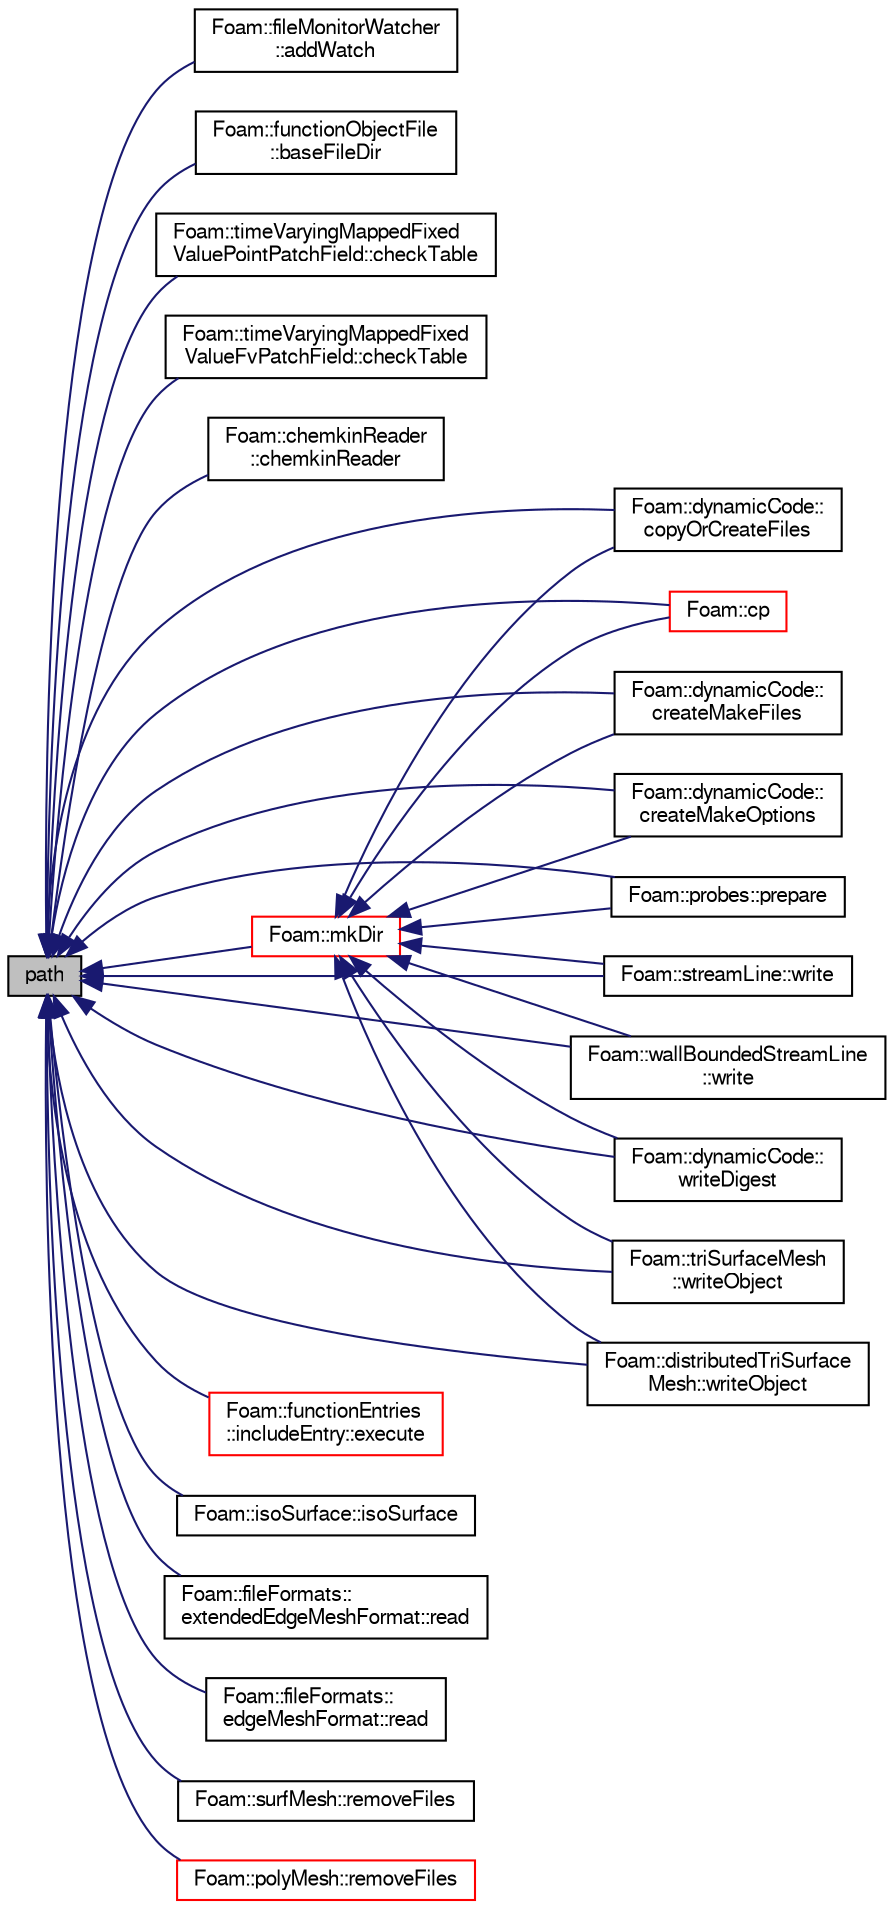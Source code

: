 digraph "path"
{
  bgcolor="transparent";
  edge [fontname="FreeSans",fontsize="10",labelfontname="FreeSans",labelfontsize="10"];
  node [fontname="FreeSans",fontsize="10",shape=record];
  rankdir="LR";
  Node1 [label="path",height=0.2,width=0.4,color="black", fillcolor="grey75", style="filled" fontcolor="black"];
  Node1 -> Node2 [dir="back",color="midnightblue",fontsize="10",style="solid",fontname="FreeSans"];
  Node2 [label="Foam::fileMonitorWatcher\l::addWatch",height=0.2,width=0.4,color="black",URL="$a00757.html#acaefed897622fceba52d1e4639d0731a"];
  Node1 -> Node3 [dir="back",color="midnightblue",fontsize="10",style="solid",fontname="FreeSans"];
  Node3 [label="Foam::functionObjectFile\l::baseFileDir",height=0.2,width=0.4,color="black",URL="$a00843.html#a5fcb779680675270b18a614f9a87f1e0",tooltip="Return the base directory for output. "];
  Node1 -> Node4 [dir="back",color="midnightblue",fontsize="10",style="solid",fontname="FreeSans"];
  Node4 [label="Foam::timeVaryingMappedFixed\lValuePointPatchField::checkTable",height=0.2,width=0.4,color="black",URL="$a02545.html#a89f63f29ad3b1f1081f9bc42599fef27",tooltip="Find boundary data inbetween current time and interpolate. "];
  Node1 -> Node5 [dir="back",color="midnightblue",fontsize="10",style="solid",fontname="FreeSans"];
  Node5 [label="Foam::timeVaryingMappedFixed\lValueFvPatchField::checkTable",height=0.2,width=0.4,color="black",URL="$a02544.html#a89f63f29ad3b1f1081f9bc42599fef27",tooltip="Find boundary data inbetween current time and interpolate. "];
  Node1 -> Node6 [dir="back",color="midnightblue",fontsize="10",style="solid",fontname="FreeSans"];
  Node6 [label="Foam::chemkinReader\l::chemkinReader",height=0.2,width=0.4,color="black",URL="$a00258.html#ad5d1c0516a2875bcf47df1f69561dffe",tooltip="Construct by getting the CHEMKIN III file name from dictionary. "];
  Node1 -> Node7 [dir="back",color="midnightblue",fontsize="10",style="solid",fontname="FreeSans"];
  Node7 [label="Foam::dynamicCode::\lcopyOrCreateFiles",height=0.2,width=0.4,color="black",URL="$a00573.html#aafdce80d9c7bfe4288158f3804c5cd53",tooltip="Copy/create files prior to compilation. "];
  Node1 -> Node8 [dir="back",color="midnightblue",fontsize="10",style="solid",fontname="FreeSans"];
  Node8 [label="Foam::cp",height=0.2,width=0.4,color="red",URL="$a10237.html#a90b626bb0848617906ac62a5570c010f",tooltip="Copy, recursively if necessary, the source to the destination. "];
  Node1 -> Node9 [dir="back",color="midnightblue",fontsize="10",style="solid",fontname="FreeSans"];
  Node9 [label="Foam::dynamicCode::\lcreateMakeFiles",height=0.2,width=0.4,color="black",URL="$a00573.html#a690da8d74d70b093a7950444b2e8622d",tooltip="Copy/create Make/files prior to compilation. "];
  Node1 -> Node10 [dir="back",color="midnightblue",fontsize="10",style="solid",fontname="FreeSans"];
  Node10 [label="Foam::dynamicCode::\lcreateMakeOptions",height=0.2,width=0.4,color="black",URL="$a00573.html#a91d5b400fe8a63c9a7cbf2434c587d56",tooltip="Copy/create Make/options prior to compilation. "];
  Node1 -> Node11 [dir="back",color="midnightblue",fontsize="10",style="solid",fontname="FreeSans"];
  Node11 [label="Foam::functionEntries\l::includeEntry::execute",height=0.2,width=0.4,color="red",URL="$a01012.html#a0aa3070c44783d911c1f7924042f1cea",tooltip="Execute the functionEntry in a sub-dict context. "];
  Node1 -> Node12 [dir="back",color="midnightblue",fontsize="10",style="solid",fontname="FreeSans"];
  Node12 [label="Foam::isoSurface::isoSurface",height=0.2,width=0.4,color="black",URL="$a01155.html#a2d3f6322d0523951b389b2245851396f",tooltip="Construct from cell values and point values. Uses boundaryField. "];
  Node1 -> Node13 [dir="back",color="midnightblue",fontsize="10",style="solid",fontname="FreeSans"];
  Node13 [label="Foam::mkDir",height=0.2,width=0.4,color="red",URL="$a10237.html#a2ae410f2311adf94d66451b7423fdf4e",tooltip="Make a directory and return an error if it could not be created. "];
  Node13 -> Node7 [dir="back",color="midnightblue",fontsize="10",style="solid",fontname="FreeSans"];
  Node13 -> Node8 [dir="back",color="midnightblue",fontsize="10",style="solid",fontname="FreeSans"];
  Node13 -> Node9 [dir="back",color="midnightblue",fontsize="10",style="solid",fontname="FreeSans"];
  Node13 -> Node10 [dir="back",color="midnightblue",fontsize="10",style="solid",fontname="FreeSans"];
  Node13 -> Node14 [dir="back",color="midnightblue",fontsize="10",style="solid",fontname="FreeSans"];
  Node14 [label="Foam::probes::prepare",height=0.2,width=0.4,color="black",URL="$a01918.html#a5e55cd815681cedddeb894b90ef68173",tooltip="Classify field type and Open/close file streams,. "];
  Node13 -> Node15 [dir="back",color="midnightblue",fontsize="10",style="solid",fontname="FreeSans"];
  Node15 [label="Foam::streamLine::write",height=0.2,width=0.4,color="black",URL="$a02386.html#aac759501cf6c7895a70eecbef0226ae1",tooltip="Calculate the field average data and write. "];
  Node13 -> Node16 [dir="back",color="midnightblue",fontsize="10",style="solid",fontname="FreeSans"];
  Node16 [label="Foam::wallBoundedStreamLine\l::write",height=0.2,width=0.4,color="black",URL="$a02753.html#aac759501cf6c7895a70eecbef0226ae1",tooltip="Calculate the field average data and write. "];
  Node13 -> Node17 [dir="back",color="midnightblue",fontsize="10",style="solid",fontname="FreeSans"];
  Node17 [label="Foam::dynamicCode::\lwriteDigest",height=0.2,width=0.4,color="black",URL="$a00573.html#a5a15bf3aa52c717e7b395643600b3b7b",tooltip="Write digest to Make/SHA1Digest. "];
  Node13 -> Node18 [dir="back",color="midnightblue",fontsize="10",style="solid",fontname="FreeSans"];
  Node18 [label="Foam::triSurfaceMesh\l::writeObject",height=0.2,width=0.4,color="black",URL="$a02611.html#aa4d5557147f7b9288cfbf5222d503307",tooltip="Write using given format, version and compression. "];
  Node13 -> Node19 [dir="back",color="midnightblue",fontsize="10",style="solid",fontname="FreeSans"];
  Node19 [label="Foam::distributedTriSurface\lMesh::writeObject",height=0.2,width=0.4,color="black",URL="$a00537.html#aa4d5557147f7b9288cfbf5222d503307",tooltip="Write using given format, version and compression. "];
  Node1 -> Node14 [dir="back",color="midnightblue",fontsize="10",style="solid",fontname="FreeSans"];
  Node1 -> Node20 [dir="back",color="midnightblue",fontsize="10",style="solid",fontname="FreeSans"];
  Node20 [label="Foam::fileFormats::\lextendedEdgeMeshFormat::read",height=0.2,width=0.4,color="black",URL="$a00679.html#a464ebd67acbdff0014d4dae69e3ec4be",tooltip="Read from file. "];
  Node1 -> Node21 [dir="back",color="midnightblue",fontsize="10",style="solid",fontname="FreeSans"];
  Node21 [label="Foam::fileFormats::\ledgeMeshFormat::read",height=0.2,width=0.4,color="black",URL="$a00596.html#a464ebd67acbdff0014d4dae69e3ec4be",tooltip="Read from file. "];
  Node1 -> Node22 [dir="back",color="midnightblue",fontsize="10",style="solid",fontname="FreeSans"];
  Node22 [label="Foam::surfMesh::removeFiles",height=0.2,width=0.4,color="black",URL="$a02436.html#a09edd7861f5967d75396d1138415fc1b",tooltip="Remove all files from mesh instance. "];
  Node1 -> Node23 [dir="back",color="midnightblue",fontsize="10",style="solid",fontname="FreeSans"];
  Node23 [label="Foam::polyMesh::removeFiles",height=0.2,width=0.4,color="red",URL="$a01861.html#a09edd7861f5967d75396d1138415fc1b",tooltip="Remove all files from mesh instance. "];
  Node1 -> Node15 [dir="back",color="midnightblue",fontsize="10",style="solid",fontname="FreeSans"];
  Node1 -> Node16 [dir="back",color="midnightblue",fontsize="10",style="solid",fontname="FreeSans"];
  Node1 -> Node17 [dir="back",color="midnightblue",fontsize="10",style="solid",fontname="FreeSans"];
  Node1 -> Node18 [dir="back",color="midnightblue",fontsize="10",style="solid",fontname="FreeSans"];
  Node1 -> Node19 [dir="back",color="midnightblue",fontsize="10",style="solid",fontname="FreeSans"];
}

